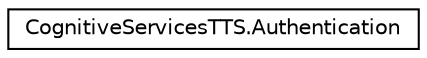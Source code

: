 digraph "Graphical Class Hierarchy"
{
 // LATEX_PDF_SIZE
  edge [fontname="Helvetica",fontsize="10",labelfontname="Helvetica",labelfontsize="10"];
  node [fontname="Helvetica",fontsize="10",shape=record];
  rankdir="LR";
  Node0 [label="CognitiveServicesTTS.Authentication",height=0.2,width=0.4,color="black", fillcolor="white", style="filled",URL="$class_cognitive_services_t_t_s_1_1_authentication.html",tooltip="This class demonstrates how to get a valid O-auth token"];
}
